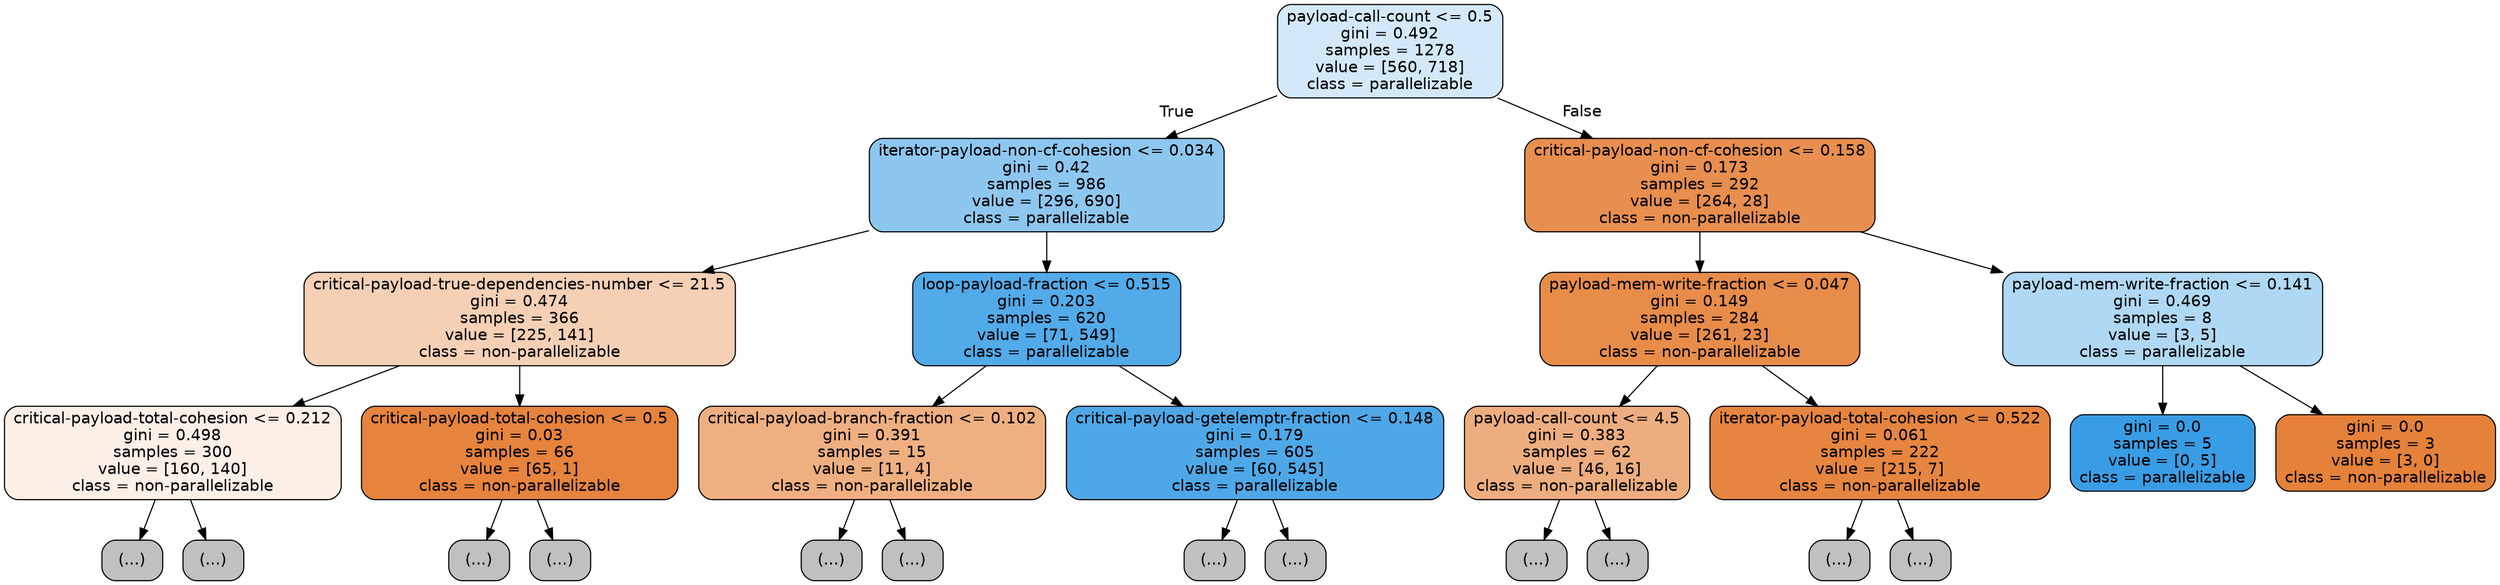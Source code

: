 digraph Tree {
node [shape=box, style="filled, rounded", color="black", fontname=helvetica] ;
edge [fontname=helvetica] ;
0 [label="payload-call-count <= 0.5\ngini = 0.492\nsamples = 1278\nvalue = [560, 718]\nclass = parallelizable", fillcolor="#399de538"] ;
1 [label="iterator-payload-non-cf-cohesion <= 0.034\ngini = 0.42\nsamples = 986\nvalue = [296, 690]\nclass = parallelizable", fillcolor="#399de592"] ;
0 -> 1 [labeldistance=2.5, labelangle=45, headlabel="True"] ;
2 [label="critical-payload-true-dependencies-number <= 21.5\ngini = 0.474\nsamples = 366\nvalue = [225, 141]\nclass = non-parallelizable", fillcolor="#e581395f"] ;
1 -> 2 ;
3 [label="critical-payload-total-cohesion <= 0.212\ngini = 0.498\nsamples = 300\nvalue = [160, 140]\nclass = non-parallelizable", fillcolor="#e5813920"] ;
2 -> 3 ;
4 [label="(...)", fillcolor="#C0C0C0"] ;
3 -> 4 ;
41 [label="(...)", fillcolor="#C0C0C0"] ;
3 -> 41 ;
84 [label="critical-payload-total-cohesion <= 0.5\ngini = 0.03\nsamples = 66\nvalue = [65, 1]\nclass = non-parallelizable", fillcolor="#e58139fb"] ;
2 -> 84 ;
85 [label="(...)", fillcolor="#C0C0C0"] ;
84 -> 85 ;
86 [label="(...)", fillcolor="#C0C0C0"] ;
84 -> 86 ;
87 [label="loop-payload-fraction <= 0.515\ngini = 0.203\nsamples = 620\nvalue = [71, 549]\nclass = parallelizable", fillcolor="#399de5de"] ;
1 -> 87 ;
88 [label="critical-payload-branch-fraction <= 0.102\ngini = 0.391\nsamples = 15\nvalue = [11, 4]\nclass = non-parallelizable", fillcolor="#e58139a2"] ;
87 -> 88 ;
89 [label="(...)", fillcolor="#C0C0C0"] ;
88 -> 89 ;
92 [label="(...)", fillcolor="#C0C0C0"] ;
88 -> 92 ;
95 [label="critical-payload-getelemptr-fraction <= 0.148\ngini = 0.179\nsamples = 605\nvalue = [60, 545]\nclass = parallelizable", fillcolor="#399de5e3"] ;
87 -> 95 ;
96 [label="(...)", fillcolor="#C0C0C0"] ;
95 -> 96 ;
175 [label="(...)", fillcolor="#C0C0C0"] ;
95 -> 175 ;
176 [label="critical-payload-non-cf-cohesion <= 0.158\ngini = 0.173\nsamples = 292\nvalue = [264, 28]\nclass = non-parallelizable", fillcolor="#e58139e4"] ;
0 -> 176 [labeldistance=2.5, labelangle=-45, headlabel="False"] ;
177 [label="payload-mem-write-fraction <= 0.047\ngini = 0.149\nsamples = 284\nvalue = [261, 23]\nclass = non-parallelizable", fillcolor="#e58139e9"] ;
176 -> 177 ;
178 [label="payload-call-count <= 4.5\ngini = 0.383\nsamples = 62\nvalue = [46, 16]\nclass = non-parallelizable", fillcolor="#e58139a6"] ;
177 -> 178 ;
179 [label="(...)", fillcolor="#C0C0C0"] ;
178 -> 179 ;
190 [label="(...)", fillcolor="#C0C0C0"] ;
178 -> 190 ;
193 [label="iterator-payload-total-cohesion <= 0.522\ngini = 0.061\nsamples = 222\nvalue = [215, 7]\nclass = non-parallelizable", fillcolor="#e58139f7"] ;
177 -> 193 ;
194 [label="(...)", fillcolor="#C0C0C0"] ;
193 -> 194 ;
207 [label="(...)", fillcolor="#C0C0C0"] ;
193 -> 207 ;
210 [label="payload-mem-write-fraction <= 0.141\ngini = 0.469\nsamples = 8\nvalue = [3, 5]\nclass = parallelizable", fillcolor="#399de566"] ;
176 -> 210 ;
211 [label="gini = 0.0\nsamples = 5\nvalue = [0, 5]\nclass = parallelizable", fillcolor="#399de5ff"] ;
210 -> 211 ;
212 [label="gini = 0.0\nsamples = 3\nvalue = [3, 0]\nclass = non-parallelizable", fillcolor="#e58139ff"] ;
210 -> 212 ;
}